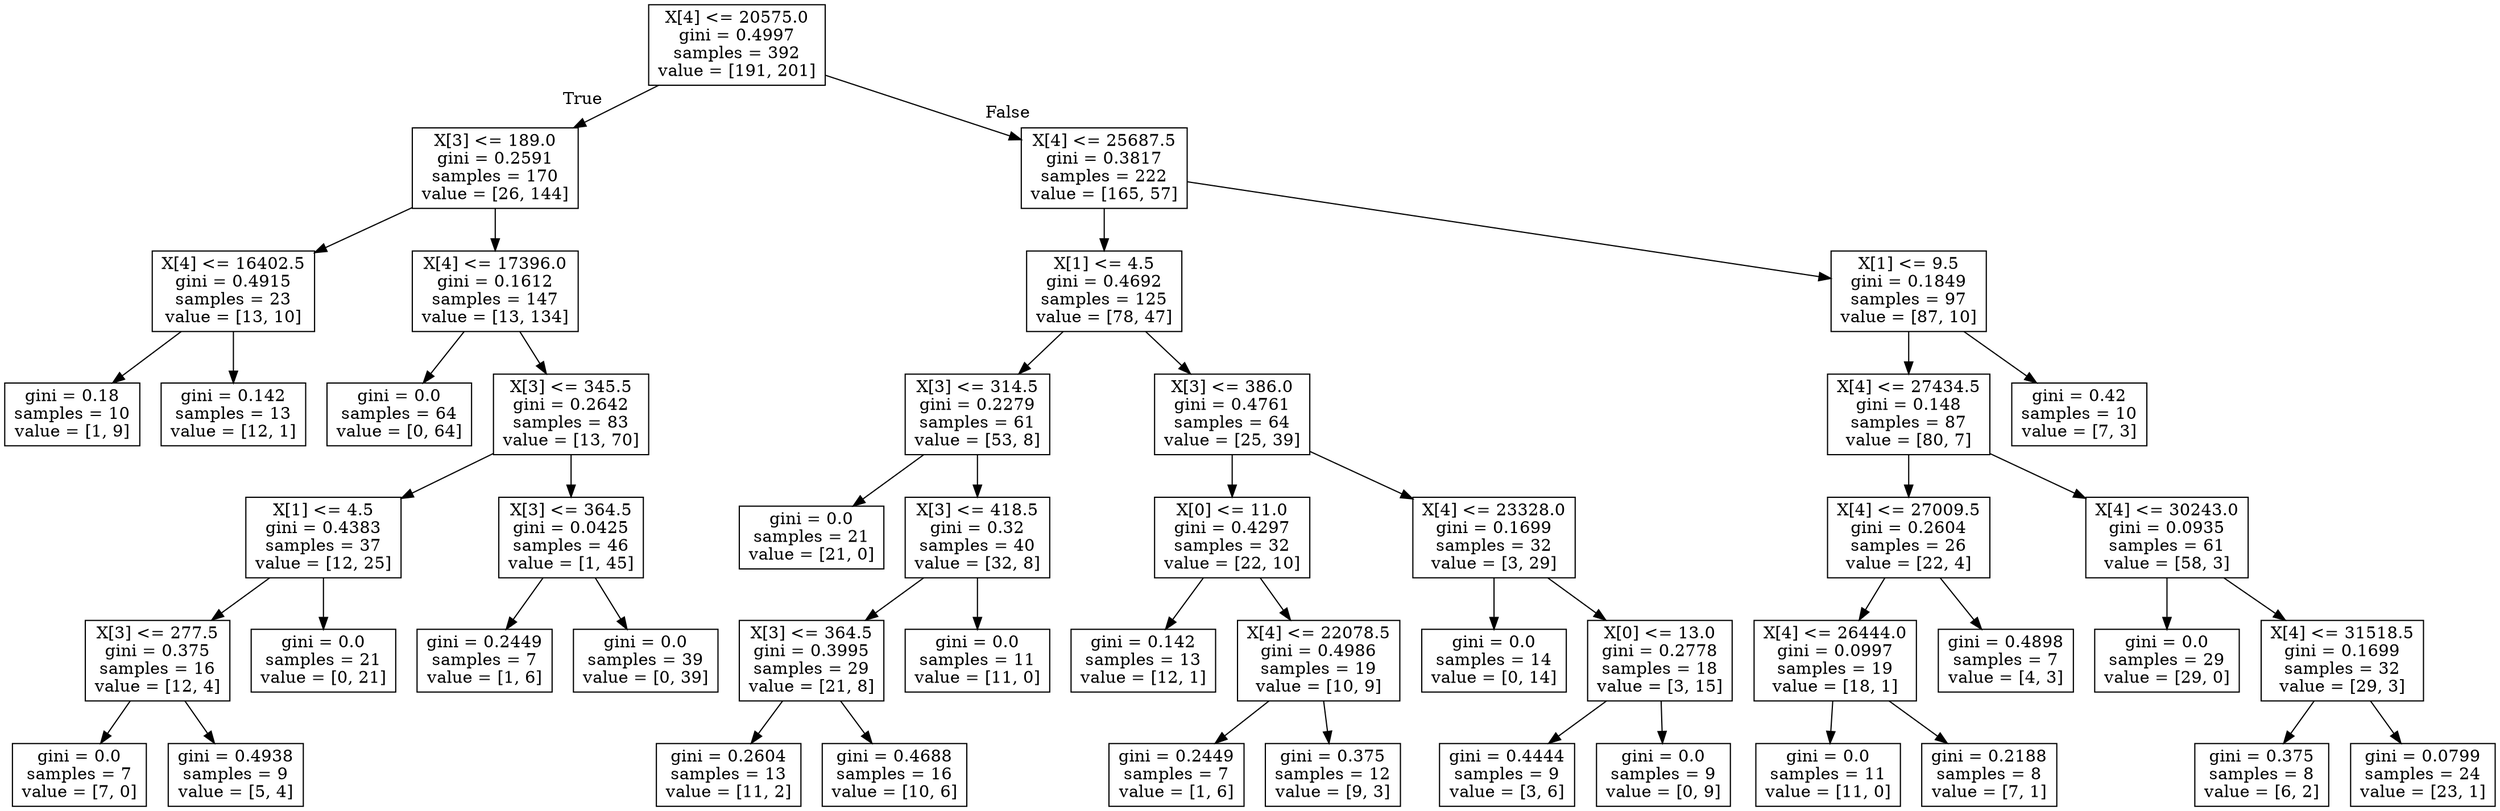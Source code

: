 digraph Tree {
node [shape=box] ;
0 [label="X[4] <= 20575.0\ngini = 0.4997\nsamples = 392\nvalue = [191, 201]"] ;
1 [label="X[3] <= 189.0\ngini = 0.2591\nsamples = 170\nvalue = [26, 144]"] ;
0 -> 1 [labeldistance=2.5, labelangle=45, headlabel="True"] ;
2 [label="X[4] <= 16402.5\ngini = 0.4915\nsamples = 23\nvalue = [13, 10]"] ;
1 -> 2 ;
3 [label="gini = 0.18\nsamples = 10\nvalue = [1, 9]"] ;
2 -> 3 ;
4 [label="gini = 0.142\nsamples = 13\nvalue = [12, 1]"] ;
2 -> 4 ;
5 [label="X[4] <= 17396.0\ngini = 0.1612\nsamples = 147\nvalue = [13, 134]"] ;
1 -> 5 ;
6 [label="gini = 0.0\nsamples = 64\nvalue = [0, 64]"] ;
5 -> 6 ;
7 [label="X[3] <= 345.5\ngini = 0.2642\nsamples = 83\nvalue = [13, 70]"] ;
5 -> 7 ;
8 [label="X[1] <= 4.5\ngini = 0.4383\nsamples = 37\nvalue = [12, 25]"] ;
7 -> 8 ;
9 [label="X[3] <= 277.5\ngini = 0.375\nsamples = 16\nvalue = [12, 4]"] ;
8 -> 9 ;
10 [label="gini = 0.0\nsamples = 7\nvalue = [7, 0]"] ;
9 -> 10 ;
11 [label="gini = 0.4938\nsamples = 9\nvalue = [5, 4]"] ;
9 -> 11 ;
12 [label="gini = 0.0\nsamples = 21\nvalue = [0, 21]"] ;
8 -> 12 ;
13 [label="X[3] <= 364.5\ngini = 0.0425\nsamples = 46\nvalue = [1, 45]"] ;
7 -> 13 ;
14 [label="gini = 0.2449\nsamples = 7\nvalue = [1, 6]"] ;
13 -> 14 ;
15 [label="gini = 0.0\nsamples = 39\nvalue = [0, 39]"] ;
13 -> 15 ;
16 [label="X[4] <= 25687.5\ngini = 0.3817\nsamples = 222\nvalue = [165, 57]"] ;
0 -> 16 [labeldistance=2.5, labelangle=-45, headlabel="False"] ;
17 [label="X[1] <= 4.5\ngini = 0.4692\nsamples = 125\nvalue = [78, 47]"] ;
16 -> 17 ;
18 [label="X[3] <= 314.5\ngini = 0.2279\nsamples = 61\nvalue = [53, 8]"] ;
17 -> 18 ;
19 [label="gini = 0.0\nsamples = 21\nvalue = [21, 0]"] ;
18 -> 19 ;
20 [label="X[3] <= 418.5\ngini = 0.32\nsamples = 40\nvalue = [32, 8]"] ;
18 -> 20 ;
21 [label="X[3] <= 364.5\ngini = 0.3995\nsamples = 29\nvalue = [21, 8]"] ;
20 -> 21 ;
22 [label="gini = 0.2604\nsamples = 13\nvalue = [11, 2]"] ;
21 -> 22 ;
23 [label="gini = 0.4688\nsamples = 16\nvalue = [10, 6]"] ;
21 -> 23 ;
24 [label="gini = 0.0\nsamples = 11\nvalue = [11, 0]"] ;
20 -> 24 ;
25 [label="X[3] <= 386.0\ngini = 0.4761\nsamples = 64\nvalue = [25, 39]"] ;
17 -> 25 ;
26 [label="X[0] <= 11.0\ngini = 0.4297\nsamples = 32\nvalue = [22, 10]"] ;
25 -> 26 ;
27 [label="gini = 0.142\nsamples = 13\nvalue = [12, 1]"] ;
26 -> 27 ;
28 [label="X[4] <= 22078.5\ngini = 0.4986\nsamples = 19\nvalue = [10, 9]"] ;
26 -> 28 ;
29 [label="gini = 0.2449\nsamples = 7\nvalue = [1, 6]"] ;
28 -> 29 ;
30 [label="gini = 0.375\nsamples = 12\nvalue = [9, 3]"] ;
28 -> 30 ;
31 [label="X[4] <= 23328.0\ngini = 0.1699\nsamples = 32\nvalue = [3, 29]"] ;
25 -> 31 ;
32 [label="gini = 0.0\nsamples = 14\nvalue = [0, 14]"] ;
31 -> 32 ;
33 [label="X[0] <= 13.0\ngini = 0.2778\nsamples = 18\nvalue = [3, 15]"] ;
31 -> 33 ;
34 [label="gini = 0.4444\nsamples = 9\nvalue = [3, 6]"] ;
33 -> 34 ;
35 [label="gini = 0.0\nsamples = 9\nvalue = [0, 9]"] ;
33 -> 35 ;
36 [label="X[1] <= 9.5\ngini = 0.1849\nsamples = 97\nvalue = [87, 10]"] ;
16 -> 36 ;
37 [label="X[4] <= 27434.5\ngini = 0.148\nsamples = 87\nvalue = [80, 7]"] ;
36 -> 37 ;
38 [label="X[4] <= 27009.5\ngini = 0.2604\nsamples = 26\nvalue = [22, 4]"] ;
37 -> 38 ;
39 [label="X[4] <= 26444.0\ngini = 0.0997\nsamples = 19\nvalue = [18, 1]"] ;
38 -> 39 ;
40 [label="gini = 0.0\nsamples = 11\nvalue = [11, 0]"] ;
39 -> 40 ;
41 [label="gini = 0.2188\nsamples = 8\nvalue = [7, 1]"] ;
39 -> 41 ;
42 [label="gini = 0.4898\nsamples = 7\nvalue = [4, 3]"] ;
38 -> 42 ;
43 [label="X[4] <= 30243.0\ngini = 0.0935\nsamples = 61\nvalue = [58, 3]"] ;
37 -> 43 ;
44 [label="gini = 0.0\nsamples = 29\nvalue = [29, 0]"] ;
43 -> 44 ;
45 [label="X[4] <= 31518.5\ngini = 0.1699\nsamples = 32\nvalue = [29, 3]"] ;
43 -> 45 ;
46 [label="gini = 0.375\nsamples = 8\nvalue = [6, 2]"] ;
45 -> 46 ;
47 [label="gini = 0.0799\nsamples = 24\nvalue = [23, 1]"] ;
45 -> 47 ;
48 [label="gini = 0.42\nsamples = 10\nvalue = [7, 3]"] ;
36 -> 48 ;
}